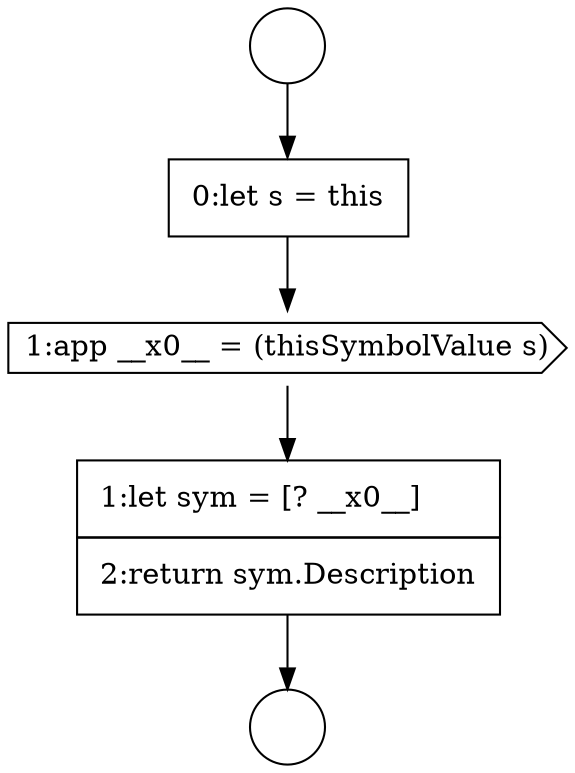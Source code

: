 digraph {
  node12464 [shape=circle label=" " color="black" fillcolor="white" style=filled]
  node12465 [shape=none, margin=0, label=<<font color="black">
    <table border="0" cellborder="1" cellspacing="0" cellpadding="10">
      <tr><td align="left">0:let s = this</td></tr>
    </table>
  </font>> color="black" fillcolor="white" style=filled]
  node12467 [shape=none, margin=0, label=<<font color="black">
    <table border="0" cellborder="1" cellspacing="0" cellpadding="10">
      <tr><td align="left">1:let sym = [? __x0__]</td></tr>
      <tr><td align="left">2:return sym.Description</td></tr>
    </table>
  </font>> color="black" fillcolor="white" style=filled]
  node12463 [shape=circle label=" " color="black" fillcolor="white" style=filled]
  node12466 [shape=cds, label=<<font color="black">1:app __x0__ = (thisSymbolValue s)</font>> color="black" fillcolor="white" style=filled]
  node12463 -> node12465 [ color="black"]
  node12465 -> node12466 [ color="black"]
  node12466 -> node12467 [ color="black"]
  node12467 -> node12464 [ color="black"]
}
